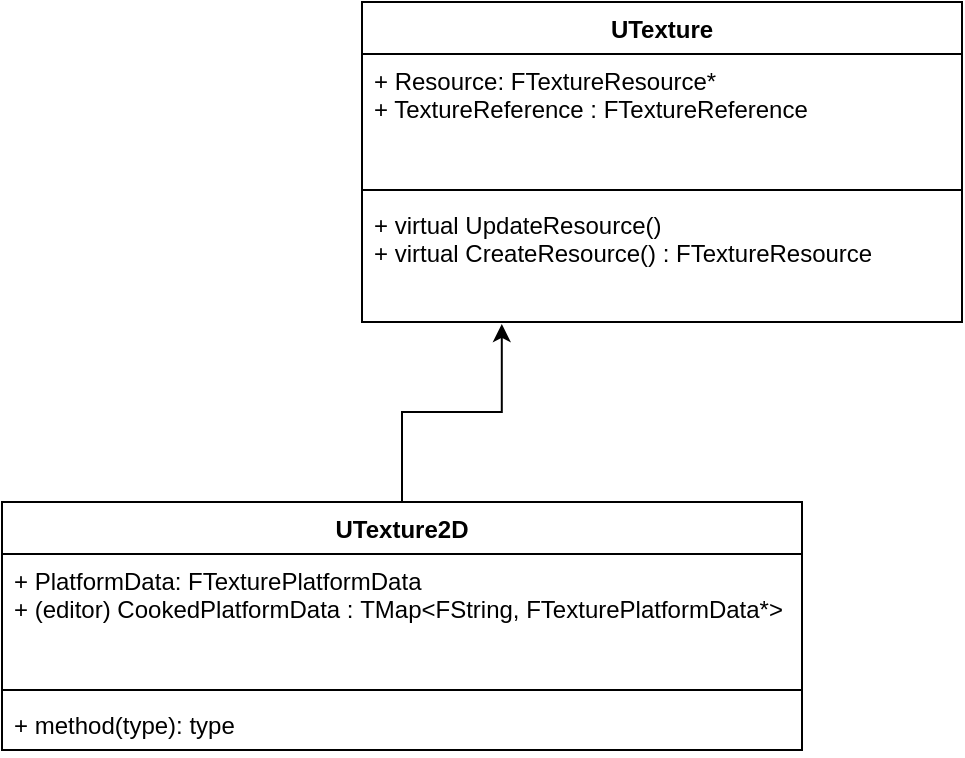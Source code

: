 <mxfile version="24.0.2" type="github">
  <diagram id="C5RBs43oDa-KdzZeNtuy" name="Page-1">
    <mxGraphModel dx="1434" dy="746" grid="1" gridSize="10" guides="1" tooltips="1" connect="1" arrows="1" fold="1" page="1" pageScale="1" pageWidth="3300" pageHeight="4681" math="0" shadow="0">
      <root>
        <mxCell id="WIyWlLk6GJQsqaUBKTNV-0" />
        <mxCell id="WIyWlLk6GJQsqaUBKTNV-1" parent="WIyWlLk6GJQsqaUBKTNV-0" />
        <mxCell id="1qPpvCroPMqW7wBHYJon-7" value="UTexture" style="swimlane;fontStyle=1;align=center;verticalAlign=top;childLayout=stackLayout;horizontal=1;startSize=26;horizontalStack=0;resizeParent=1;resizeParentMax=0;resizeLast=0;collapsible=1;marginBottom=0;whiteSpace=wrap;html=1;" vertex="1" parent="WIyWlLk6GJQsqaUBKTNV-1">
          <mxGeometry x="290" y="30" width="300" height="160" as="geometry" />
        </mxCell>
        <mxCell id="1qPpvCroPMqW7wBHYJon-8" value="+ Resource: FTextureResource*&lt;div&gt;+ TextureReference : FTextureReference&lt;/div&gt;&lt;div&gt;&lt;br&gt;&lt;/div&gt;" style="text;strokeColor=none;fillColor=none;align=left;verticalAlign=top;spacingLeft=4;spacingRight=4;overflow=hidden;rotatable=0;points=[[0,0.5],[1,0.5]];portConstraint=eastwest;whiteSpace=wrap;html=1;" vertex="1" parent="1qPpvCroPMqW7wBHYJon-7">
          <mxGeometry y="26" width="300" height="64" as="geometry" />
        </mxCell>
        <mxCell id="1qPpvCroPMqW7wBHYJon-9" value="" style="line;strokeWidth=1;fillColor=none;align=left;verticalAlign=middle;spacingTop=-1;spacingLeft=3;spacingRight=3;rotatable=0;labelPosition=right;points=[];portConstraint=eastwest;strokeColor=inherit;" vertex="1" parent="1qPpvCroPMqW7wBHYJon-7">
          <mxGeometry y="90" width="300" height="8" as="geometry" />
        </mxCell>
        <mxCell id="1qPpvCroPMqW7wBHYJon-10" value="+ virtual UpdateResource()&lt;div&gt;+ virtual&amp;nbsp;CreateResource() : FTextureResource&lt;/div&gt;&lt;div&gt;&lt;br&gt;&lt;/div&gt;" style="text;strokeColor=none;fillColor=none;align=left;verticalAlign=top;spacingLeft=4;spacingRight=4;overflow=hidden;rotatable=0;points=[[0,0.5],[1,0.5]];portConstraint=eastwest;whiteSpace=wrap;html=1;" vertex="1" parent="1qPpvCroPMqW7wBHYJon-7">
          <mxGeometry y="98" width="300" height="62" as="geometry" />
        </mxCell>
        <mxCell id="1qPpvCroPMqW7wBHYJon-11" value="UTexture2D" style="swimlane;fontStyle=1;align=center;verticalAlign=top;childLayout=stackLayout;horizontal=1;startSize=26;horizontalStack=0;resizeParent=1;resizeParentMax=0;resizeLast=0;collapsible=1;marginBottom=0;whiteSpace=wrap;html=1;" vertex="1" parent="WIyWlLk6GJQsqaUBKTNV-1">
          <mxGeometry x="110" y="280" width="400" height="124" as="geometry" />
        </mxCell>
        <mxCell id="1qPpvCroPMqW7wBHYJon-12" value="+ PlatformData: FTexturePlatformData&lt;div&gt;+ (editor) CookedPlatformData :&amp;nbsp;TMap&amp;lt;FString, FTexturePlatformData*&amp;gt;&lt;/div&gt;" style="text;strokeColor=none;fillColor=none;align=left;verticalAlign=top;spacingLeft=4;spacingRight=4;overflow=hidden;rotatable=0;points=[[0,0.5],[1,0.5]];portConstraint=eastwest;whiteSpace=wrap;html=1;" vertex="1" parent="1qPpvCroPMqW7wBHYJon-11">
          <mxGeometry y="26" width="400" height="64" as="geometry" />
        </mxCell>
        <mxCell id="1qPpvCroPMqW7wBHYJon-13" value="" style="line;strokeWidth=1;fillColor=none;align=left;verticalAlign=middle;spacingTop=-1;spacingLeft=3;spacingRight=3;rotatable=0;labelPosition=right;points=[];portConstraint=eastwest;strokeColor=inherit;" vertex="1" parent="1qPpvCroPMqW7wBHYJon-11">
          <mxGeometry y="90" width="400" height="8" as="geometry" />
        </mxCell>
        <mxCell id="1qPpvCroPMqW7wBHYJon-14" value="+ method(type): type" style="text;strokeColor=none;fillColor=none;align=left;verticalAlign=top;spacingLeft=4;spacingRight=4;overflow=hidden;rotatable=0;points=[[0,0.5],[1,0.5]];portConstraint=eastwest;whiteSpace=wrap;html=1;" vertex="1" parent="1qPpvCroPMqW7wBHYJon-11">
          <mxGeometry y="98" width="400" height="26" as="geometry" />
        </mxCell>
        <mxCell id="1qPpvCroPMqW7wBHYJon-16" style="edgeStyle=orthogonalEdgeStyle;rounded=0;orthogonalLoop=1;jettySize=auto;html=1;entryX=0.233;entryY=1.016;entryDx=0;entryDy=0;entryPerimeter=0;" edge="1" parent="WIyWlLk6GJQsqaUBKTNV-1" source="1qPpvCroPMqW7wBHYJon-11" target="1qPpvCroPMqW7wBHYJon-10">
          <mxGeometry relative="1" as="geometry" />
        </mxCell>
      </root>
    </mxGraphModel>
  </diagram>
</mxfile>

